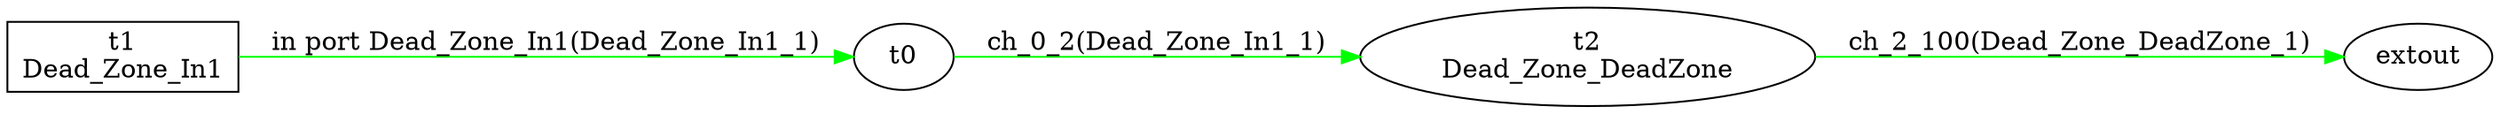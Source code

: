 digraph csp {
	graph [rankdir=LR];
	Dead_Zone_DeadZone	 [label="t2\nDead_Zone_DeadZone"];
	t0 -> Dead_Zone_DeadZone	 [color=green,
		label="ch_0_2(Dead_Zone_In1_1)"];
	extout	 [label=extout];
	Dead_Zone_In1	 [label="t1\nDead_Zone_In1",
		shape=box];
	Dead_Zone_In1 -> t0	 [color=green,
		label="in port Dead_Zone_In1(Dead_Zone_In1_1)"];
	Dead_Zone_DeadZone -> extout	 [color=green,
		label="ch_2_100(Dead_Zone_DeadZone_1)"];
}
